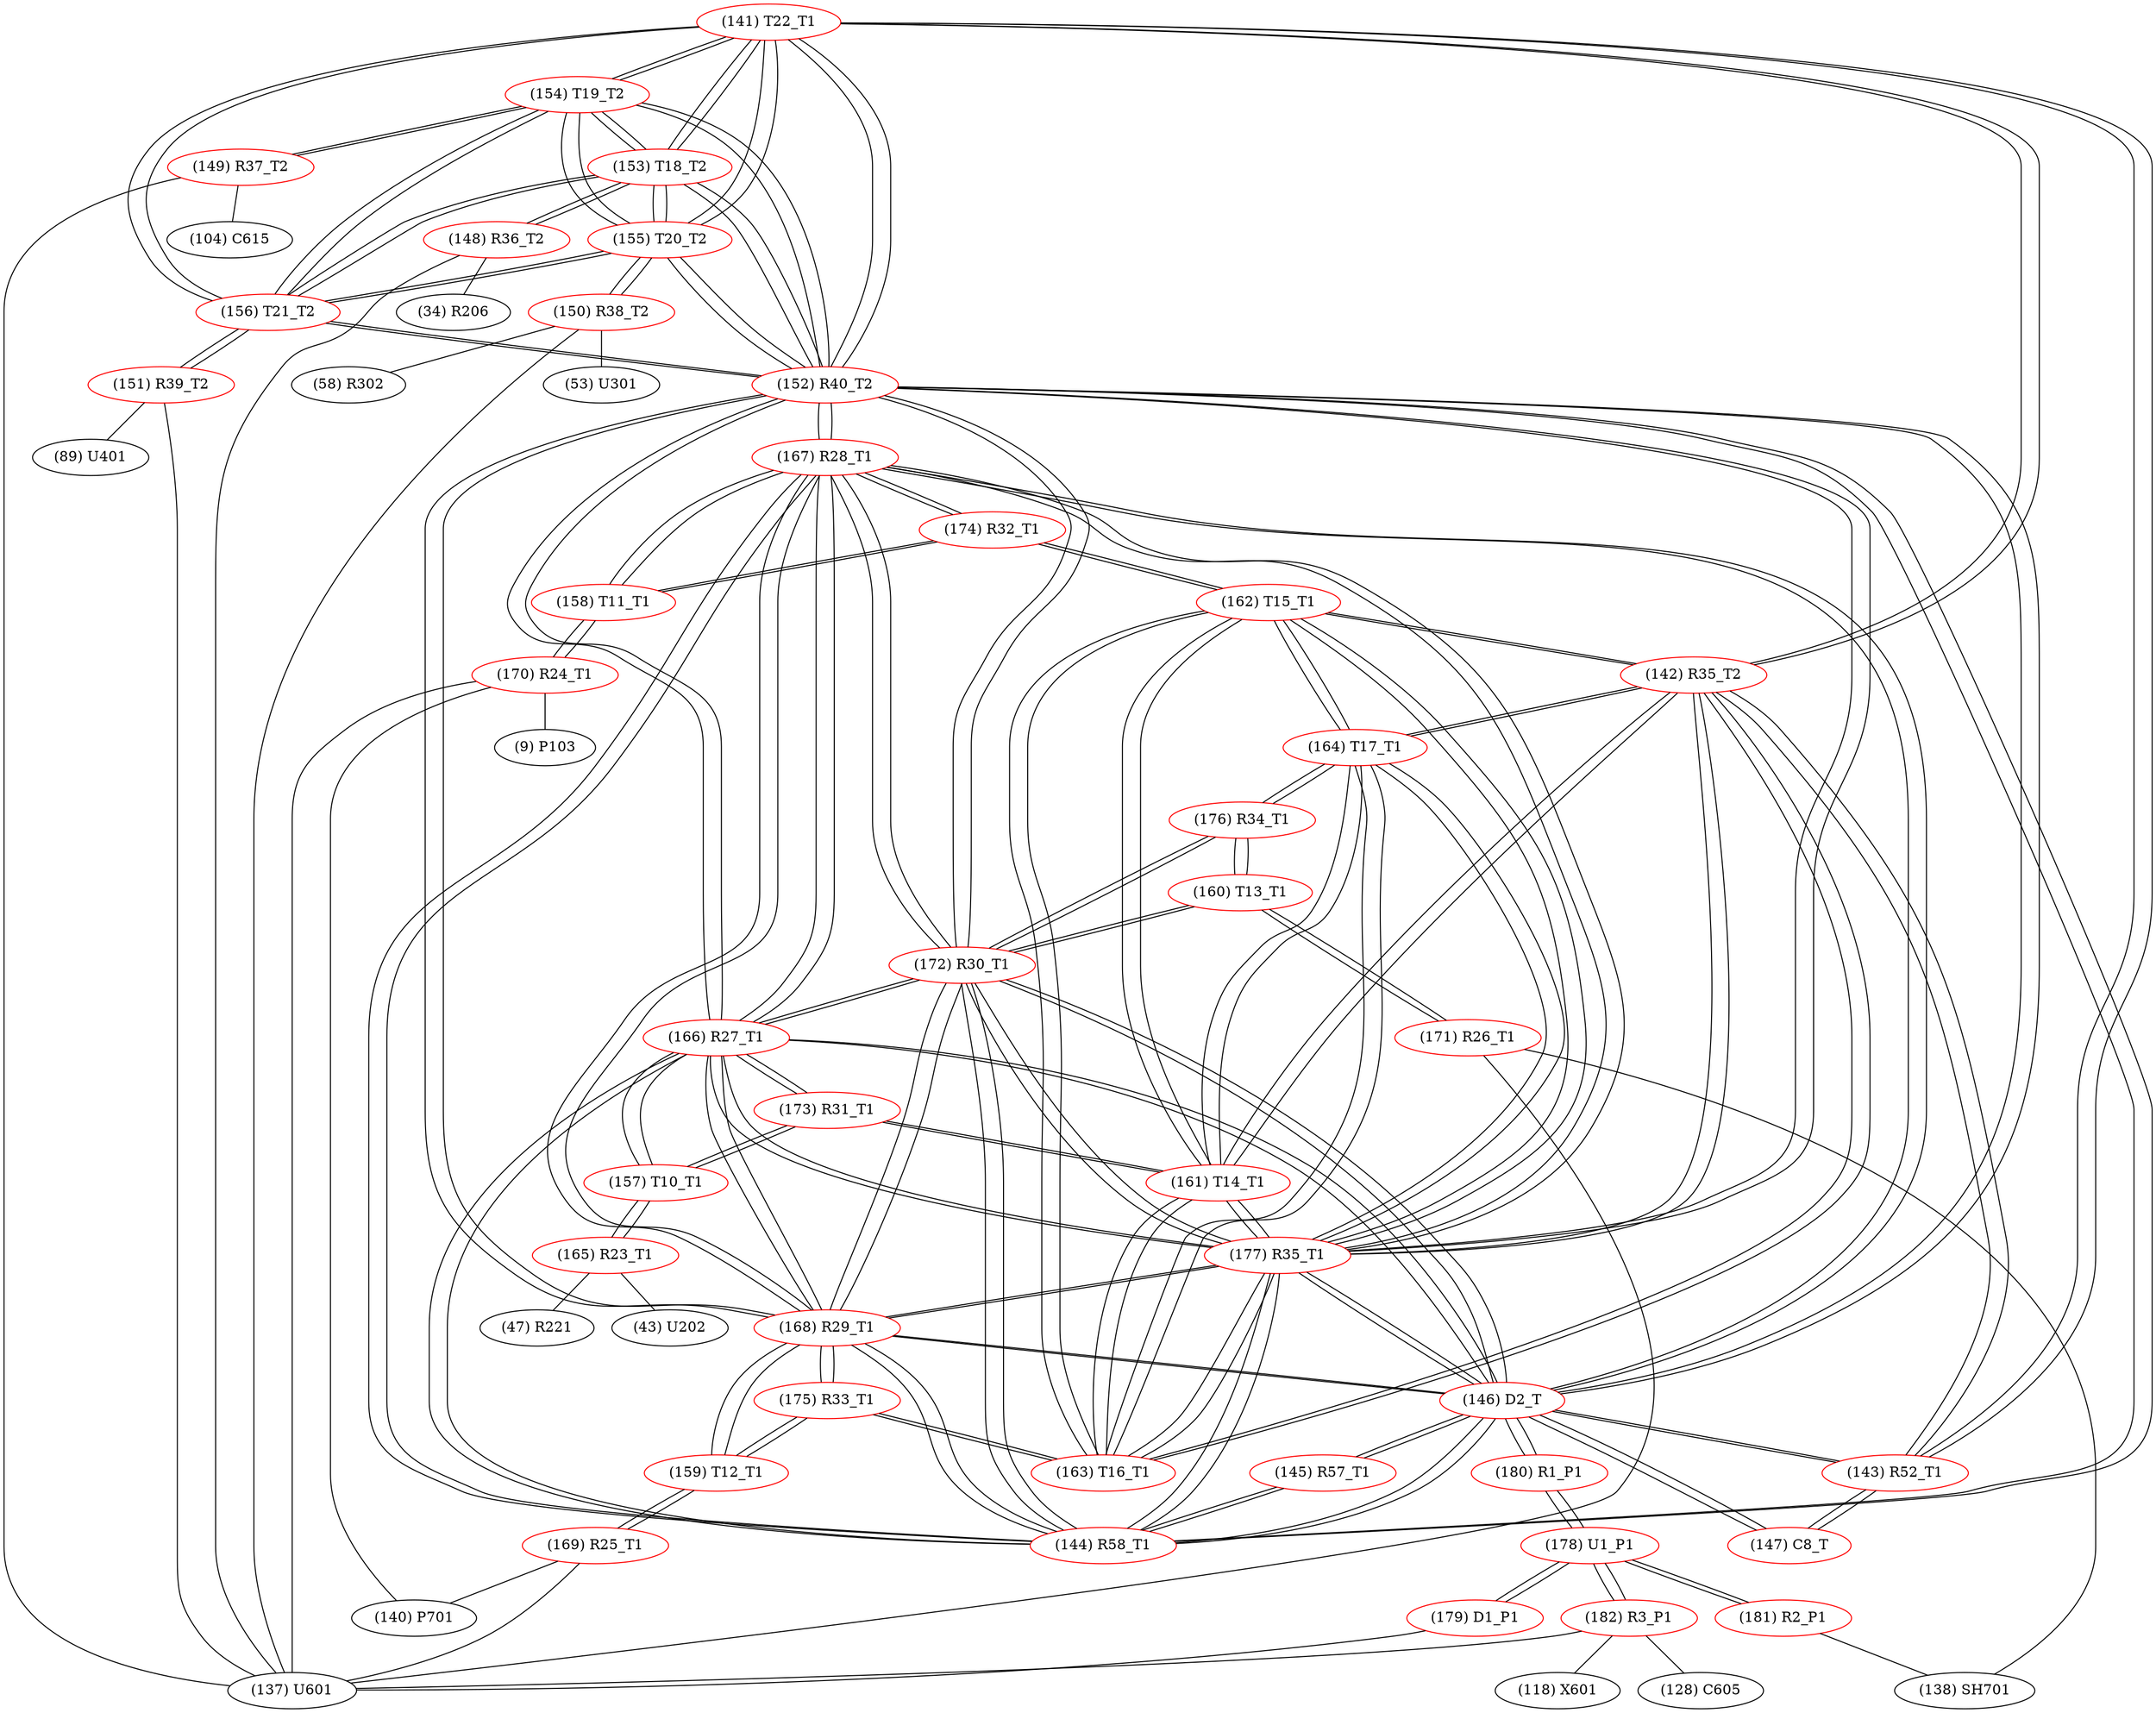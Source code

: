 graph {
	141 [label="(141) T22_T1" color=red]
	154 [label="(154) T19_T2"]
	153 [label="(153) T18_T2"]
	152 [label="(152) R40_T2"]
	156 [label="(156) T21_T2"]
	155 [label="(155) T20_T2"]
	143 [label="(143) R52_T1"]
	142 [label="(142) R35_T2"]
	142 [label="(142) R35_T2" color=red]
	163 [label="(163) T16_T1"]
	162 [label="(162) T15_T1"]
	177 [label="(177) R35_T1"]
	161 [label="(161) T14_T1"]
	164 [label="(164) T17_T1"]
	143 [label="(143) R52_T1"]
	141 [label="(141) T22_T1"]
	143 [label="(143) R52_T1" color=red]
	146 [label="(146) D2_T"]
	147 [label="(147) C8_T"]
	142 [label="(142) R35_T2"]
	141 [label="(141) T22_T1"]
	144 [label="(144) R58_T1" color=red]
	145 [label="(145) R57_T1"]
	146 [label="(146) D2_T"]
	168 [label="(168) R29_T1"]
	177 [label="(177) R35_T1"]
	152 [label="(152) R40_T2"]
	172 [label="(172) R30_T1"]
	166 [label="(166) R27_T1"]
	167 [label="(167) R28_T1"]
	145 [label="(145) R57_T1" color=red]
	144 [label="(144) R58_T1"]
	146 [label="(146) D2_T"]
	146 [label="(146) D2_T" color=red]
	143 [label="(143) R52_T1"]
	147 [label="(147) C8_T"]
	144 [label="(144) R58_T1"]
	145 [label="(145) R57_T1"]
	168 [label="(168) R29_T1"]
	177 [label="(177) R35_T1"]
	152 [label="(152) R40_T2"]
	172 [label="(172) R30_T1"]
	166 [label="(166) R27_T1"]
	167 [label="(167) R28_T1"]
	180 [label="(180) R1_P1"]
	147 [label="(147) C8_T" color=red]
	146 [label="(146) D2_T"]
	143 [label="(143) R52_T1"]
	148 [label="(148) R36_T2" color=red]
	34 [label="(34) R206"]
	137 [label="(137) U601"]
	153 [label="(153) T18_T2"]
	149 [label="(149) R37_T2" color=red]
	137 [label="(137) U601"]
	104 [label="(104) C615"]
	154 [label="(154) T19_T2"]
	150 [label="(150) R38_T2" color=red]
	53 [label="(53) U301"]
	137 [label="(137) U601"]
	58 [label="(58) R302"]
	155 [label="(155) T20_T2"]
	151 [label="(151) R39_T2" color=red]
	137 [label="(137) U601"]
	89 [label="(89) U401"]
	156 [label="(156) T21_T2"]
	152 [label="(152) R40_T2" color=red]
	168 [label="(168) R29_T1"]
	177 [label="(177) R35_T1"]
	172 [label="(172) R30_T1"]
	146 [label="(146) D2_T"]
	144 [label="(144) R58_T1"]
	166 [label="(166) R27_T1"]
	167 [label="(167) R28_T1"]
	141 [label="(141) T22_T1"]
	154 [label="(154) T19_T2"]
	153 [label="(153) T18_T2"]
	156 [label="(156) T21_T2"]
	155 [label="(155) T20_T2"]
	153 [label="(153) T18_T2" color=red]
	141 [label="(141) T22_T1"]
	154 [label="(154) T19_T2"]
	152 [label="(152) R40_T2"]
	156 [label="(156) T21_T2"]
	155 [label="(155) T20_T2"]
	148 [label="(148) R36_T2"]
	154 [label="(154) T19_T2" color=red]
	141 [label="(141) T22_T1"]
	153 [label="(153) T18_T2"]
	152 [label="(152) R40_T2"]
	156 [label="(156) T21_T2"]
	155 [label="(155) T20_T2"]
	149 [label="(149) R37_T2"]
	155 [label="(155) T20_T2" color=red]
	141 [label="(141) T22_T1"]
	154 [label="(154) T19_T2"]
	153 [label="(153) T18_T2"]
	152 [label="(152) R40_T2"]
	156 [label="(156) T21_T2"]
	150 [label="(150) R38_T2"]
	156 [label="(156) T21_T2" color=red]
	141 [label="(141) T22_T1"]
	154 [label="(154) T19_T2"]
	153 [label="(153) T18_T2"]
	152 [label="(152) R40_T2"]
	155 [label="(155) T20_T2"]
	151 [label="(151) R39_T2"]
	157 [label="(157) T10_T1" color=red]
	165 [label="(165) R23_T1"]
	173 [label="(173) R31_T1"]
	166 [label="(166) R27_T1"]
	158 [label="(158) T11_T1" color=red]
	170 [label="(170) R24_T1"]
	174 [label="(174) R32_T1"]
	167 [label="(167) R28_T1"]
	159 [label="(159) T12_T1" color=red]
	175 [label="(175) R33_T1"]
	168 [label="(168) R29_T1"]
	169 [label="(169) R25_T1"]
	160 [label="(160) T13_T1" color=red]
	172 [label="(172) R30_T1"]
	176 [label="(176) R34_T1"]
	171 [label="(171) R26_T1"]
	161 [label="(161) T14_T1" color=red]
	163 [label="(163) T16_T1"]
	162 [label="(162) T15_T1"]
	177 [label="(177) R35_T1"]
	164 [label="(164) T17_T1"]
	142 [label="(142) R35_T2"]
	173 [label="(173) R31_T1"]
	162 [label="(162) T15_T1" color=red]
	163 [label="(163) T16_T1"]
	177 [label="(177) R35_T1"]
	161 [label="(161) T14_T1"]
	164 [label="(164) T17_T1"]
	142 [label="(142) R35_T2"]
	174 [label="(174) R32_T1"]
	163 [label="(163) T16_T1" color=red]
	162 [label="(162) T15_T1"]
	177 [label="(177) R35_T1"]
	161 [label="(161) T14_T1"]
	164 [label="(164) T17_T1"]
	142 [label="(142) R35_T2"]
	175 [label="(175) R33_T1"]
	164 [label="(164) T17_T1" color=red]
	163 [label="(163) T16_T1"]
	162 [label="(162) T15_T1"]
	177 [label="(177) R35_T1"]
	161 [label="(161) T14_T1"]
	142 [label="(142) R35_T2"]
	176 [label="(176) R34_T1"]
	165 [label="(165) R23_T1" color=red]
	47 [label="(47) R221"]
	43 [label="(43) U202"]
	157 [label="(157) T10_T1"]
	166 [label="(166) R27_T1" color=red]
	168 [label="(168) R29_T1"]
	177 [label="(177) R35_T1"]
	152 [label="(152) R40_T2"]
	172 [label="(172) R30_T1"]
	146 [label="(146) D2_T"]
	144 [label="(144) R58_T1"]
	167 [label="(167) R28_T1"]
	157 [label="(157) T10_T1"]
	173 [label="(173) R31_T1"]
	167 [label="(167) R28_T1" color=red]
	168 [label="(168) R29_T1"]
	177 [label="(177) R35_T1"]
	152 [label="(152) R40_T2"]
	172 [label="(172) R30_T1"]
	146 [label="(146) D2_T"]
	144 [label="(144) R58_T1"]
	166 [label="(166) R27_T1"]
	174 [label="(174) R32_T1"]
	158 [label="(158) T11_T1"]
	168 [label="(168) R29_T1" color=red]
	177 [label="(177) R35_T1"]
	152 [label="(152) R40_T2"]
	172 [label="(172) R30_T1"]
	146 [label="(146) D2_T"]
	144 [label="(144) R58_T1"]
	166 [label="(166) R27_T1"]
	167 [label="(167) R28_T1"]
	175 [label="(175) R33_T1"]
	159 [label="(159) T12_T1"]
	169 [label="(169) R25_T1" color=red]
	137 [label="(137) U601"]
	140 [label="(140) P701"]
	159 [label="(159) T12_T1"]
	170 [label="(170) R24_T1" color=red]
	140 [label="(140) P701"]
	137 [label="(137) U601"]
	9 [label="(9) P103"]
	158 [label="(158) T11_T1"]
	171 [label="(171) R26_T1" color=red]
	138 [label="(138) SH701"]
	137 [label="(137) U601"]
	160 [label="(160) T13_T1"]
	172 [label="(172) R30_T1" color=red]
	168 [label="(168) R29_T1"]
	177 [label="(177) R35_T1"]
	152 [label="(152) R40_T2"]
	146 [label="(146) D2_T"]
	144 [label="(144) R58_T1"]
	166 [label="(166) R27_T1"]
	167 [label="(167) R28_T1"]
	176 [label="(176) R34_T1"]
	160 [label="(160) T13_T1"]
	173 [label="(173) R31_T1" color=red]
	157 [label="(157) T10_T1"]
	166 [label="(166) R27_T1"]
	161 [label="(161) T14_T1"]
	174 [label="(174) R32_T1" color=red]
	162 [label="(162) T15_T1"]
	167 [label="(167) R28_T1"]
	158 [label="(158) T11_T1"]
	175 [label="(175) R33_T1" color=red]
	163 [label="(163) T16_T1"]
	168 [label="(168) R29_T1"]
	159 [label="(159) T12_T1"]
	176 [label="(176) R34_T1" color=red]
	164 [label="(164) T17_T1"]
	172 [label="(172) R30_T1"]
	160 [label="(160) T13_T1"]
	177 [label="(177) R35_T1" color=red]
	168 [label="(168) R29_T1"]
	152 [label="(152) R40_T2"]
	172 [label="(172) R30_T1"]
	146 [label="(146) D2_T"]
	144 [label="(144) R58_T1"]
	166 [label="(166) R27_T1"]
	167 [label="(167) R28_T1"]
	163 [label="(163) T16_T1"]
	162 [label="(162) T15_T1"]
	161 [label="(161) T14_T1"]
	164 [label="(164) T17_T1"]
	142 [label="(142) R35_T2"]
	178 [label="(178) U1_P1" color=red]
	179 [label="(179) D1_P1"]
	181 [label="(181) R2_P1"]
	182 [label="(182) R3_P1"]
	180 [label="(180) R1_P1"]
	179 [label="(179) D1_P1" color=red]
	137 [label="(137) U601"]
	178 [label="(178) U1_P1"]
	180 [label="(180) R1_P1" color=red]
	146 [label="(146) D2_T"]
	178 [label="(178) U1_P1"]
	181 [label="(181) R2_P1" color=red]
	138 [label="(138) SH701"]
	178 [label="(178) U1_P1"]
	182 [label="(182) R3_P1" color=red]
	128 [label="(128) C605"]
	118 [label="(118) X601"]
	137 [label="(137) U601"]
	178 [label="(178) U1_P1"]
	141 -- 154
	141 -- 153
	141 -- 152
	141 -- 156
	141 -- 155
	141 -- 143
	141 -- 142
	142 -- 163
	142 -- 162
	142 -- 177
	142 -- 161
	142 -- 164
	142 -- 143
	142 -- 141
	143 -- 146
	143 -- 147
	143 -- 142
	143 -- 141
	144 -- 145
	144 -- 146
	144 -- 168
	144 -- 177
	144 -- 152
	144 -- 172
	144 -- 166
	144 -- 167
	145 -- 144
	145 -- 146
	146 -- 143
	146 -- 147
	146 -- 144
	146 -- 145
	146 -- 168
	146 -- 177
	146 -- 152
	146 -- 172
	146 -- 166
	146 -- 167
	146 -- 180
	147 -- 146
	147 -- 143
	148 -- 34
	148 -- 137
	148 -- 153
	149 -- 137
	149 -- 104
	149 -- 154
	150 -- 53
	150 -- 137
	150 -- 58
	150 -- 155
	151 -- 137
	151 -- 89
	151 -- 156
	152 -- 168
	152 -- 177
	152 -- 172
	152 -- 146
	152 -- 144
	152 -- 166
	152 -- 167
	152 -- 141
	152 -- 154
	152 -- 153
	152 -- 156
	152 -- 155
	153 -- 141
	153 -- 154
	153 -- 152
	153 -- 156
	153 -- 155
	153 -- 148
	154 -- 141
	154 -- 153
	154 -- 152
	154 -- 156
	154 -- 155
	154 -- 149
	155 -- 141
	155 -- 154
	155 -- 153
	155 -- 152
	155 -- 156
	155 -- 150
	156 -- 141
	156 -- 154
	156 -- 153
	156 -- 152
	156 -- 155
	156 -- 151
	157 -- 165
	157 -- 173
	157 -- 166
	158 -- 170
	158 -- 174
	158 -- 167
	159 -- 175
	159 -- 168
	159 -- 169
	160 -- 172
	160 -- 176
	160 -- 171
	161 -- 163
	161 -- 162
	161 -- 177
	161 -- 164
	161 -- 142
	161 -- 173
	162 -- 163
	162 -- 177
	162 -- 161
	162 -- 164
	162 -- 142
	162 -- 174
	163 -- 162
	163 -- 177
	163 -- 161
	163 -- 164
	163 -- 142
	163 -- 175
	164 -- 163
	164 -- 162
	164 -- 177
	164 -- 161
	164 -- 142
	164 -- 176
	165 -- 47
	165 -- 43
	165 -- 157
	166 -- 168
	166 -- 177
	166 -- 152
	166 -- 172
	166 -- 146
	166 -- 144
	166 -- 167
	166 -- 157
	166 -- 173
	167 -- 168
	167 -- 177
	167 -- 152
	167 -- 172
	167 -- 146
	167 -- 144
	167 -- 166
	167 -- 174
	167 -- 158
	168 -- 177
	168 -- 152
	168 -- 172
	168 -- 146
	168 -- 144
	168 -- 166
	168 -- 167
	168 -- 175
	168 -- 159
	169 -- 137
	169 -- 140
	169 -- 159
	170 -- 140
	170 -- 137
	170 -- 9
	170 -- 158
	171 -- 138
	171 -- 137
	171 -- 160
	172 -- 168
	172 -- 177
	172 -- 152
	172 -- 146
	172 -- 144
	172 -- 166
	172 -- 167
	172 -- 176
	172 -- 160
	173 -- 157
	173 -- 166
	173 -- 161
	174 -- 162
	174 -- 167
	174 -- 158
	175 -- 163
	175 -- 168
	175 -- 159
	176 -- 164
	176 -- 172
	176 -- 160
	177 -- 168
	177 -- 152
	177 -- 172
	177 -- 146
	177 -- 144
	177 -- 166
	177 -- 167
	177 -- 163
	177 -- 162
	177 -- 161
	177 -- 164
	177 -- 142
	178 -- 179
	178 -- 181
	178 -- 182
	178 -- 180
	179 -- 137
	179 -- 178
	180 -- 146
	180 -- 178
	181 -- 138
	181 -- 178
	182 -- 128
	182 -- 118
	182 -- 137
	182 -- 178
}
